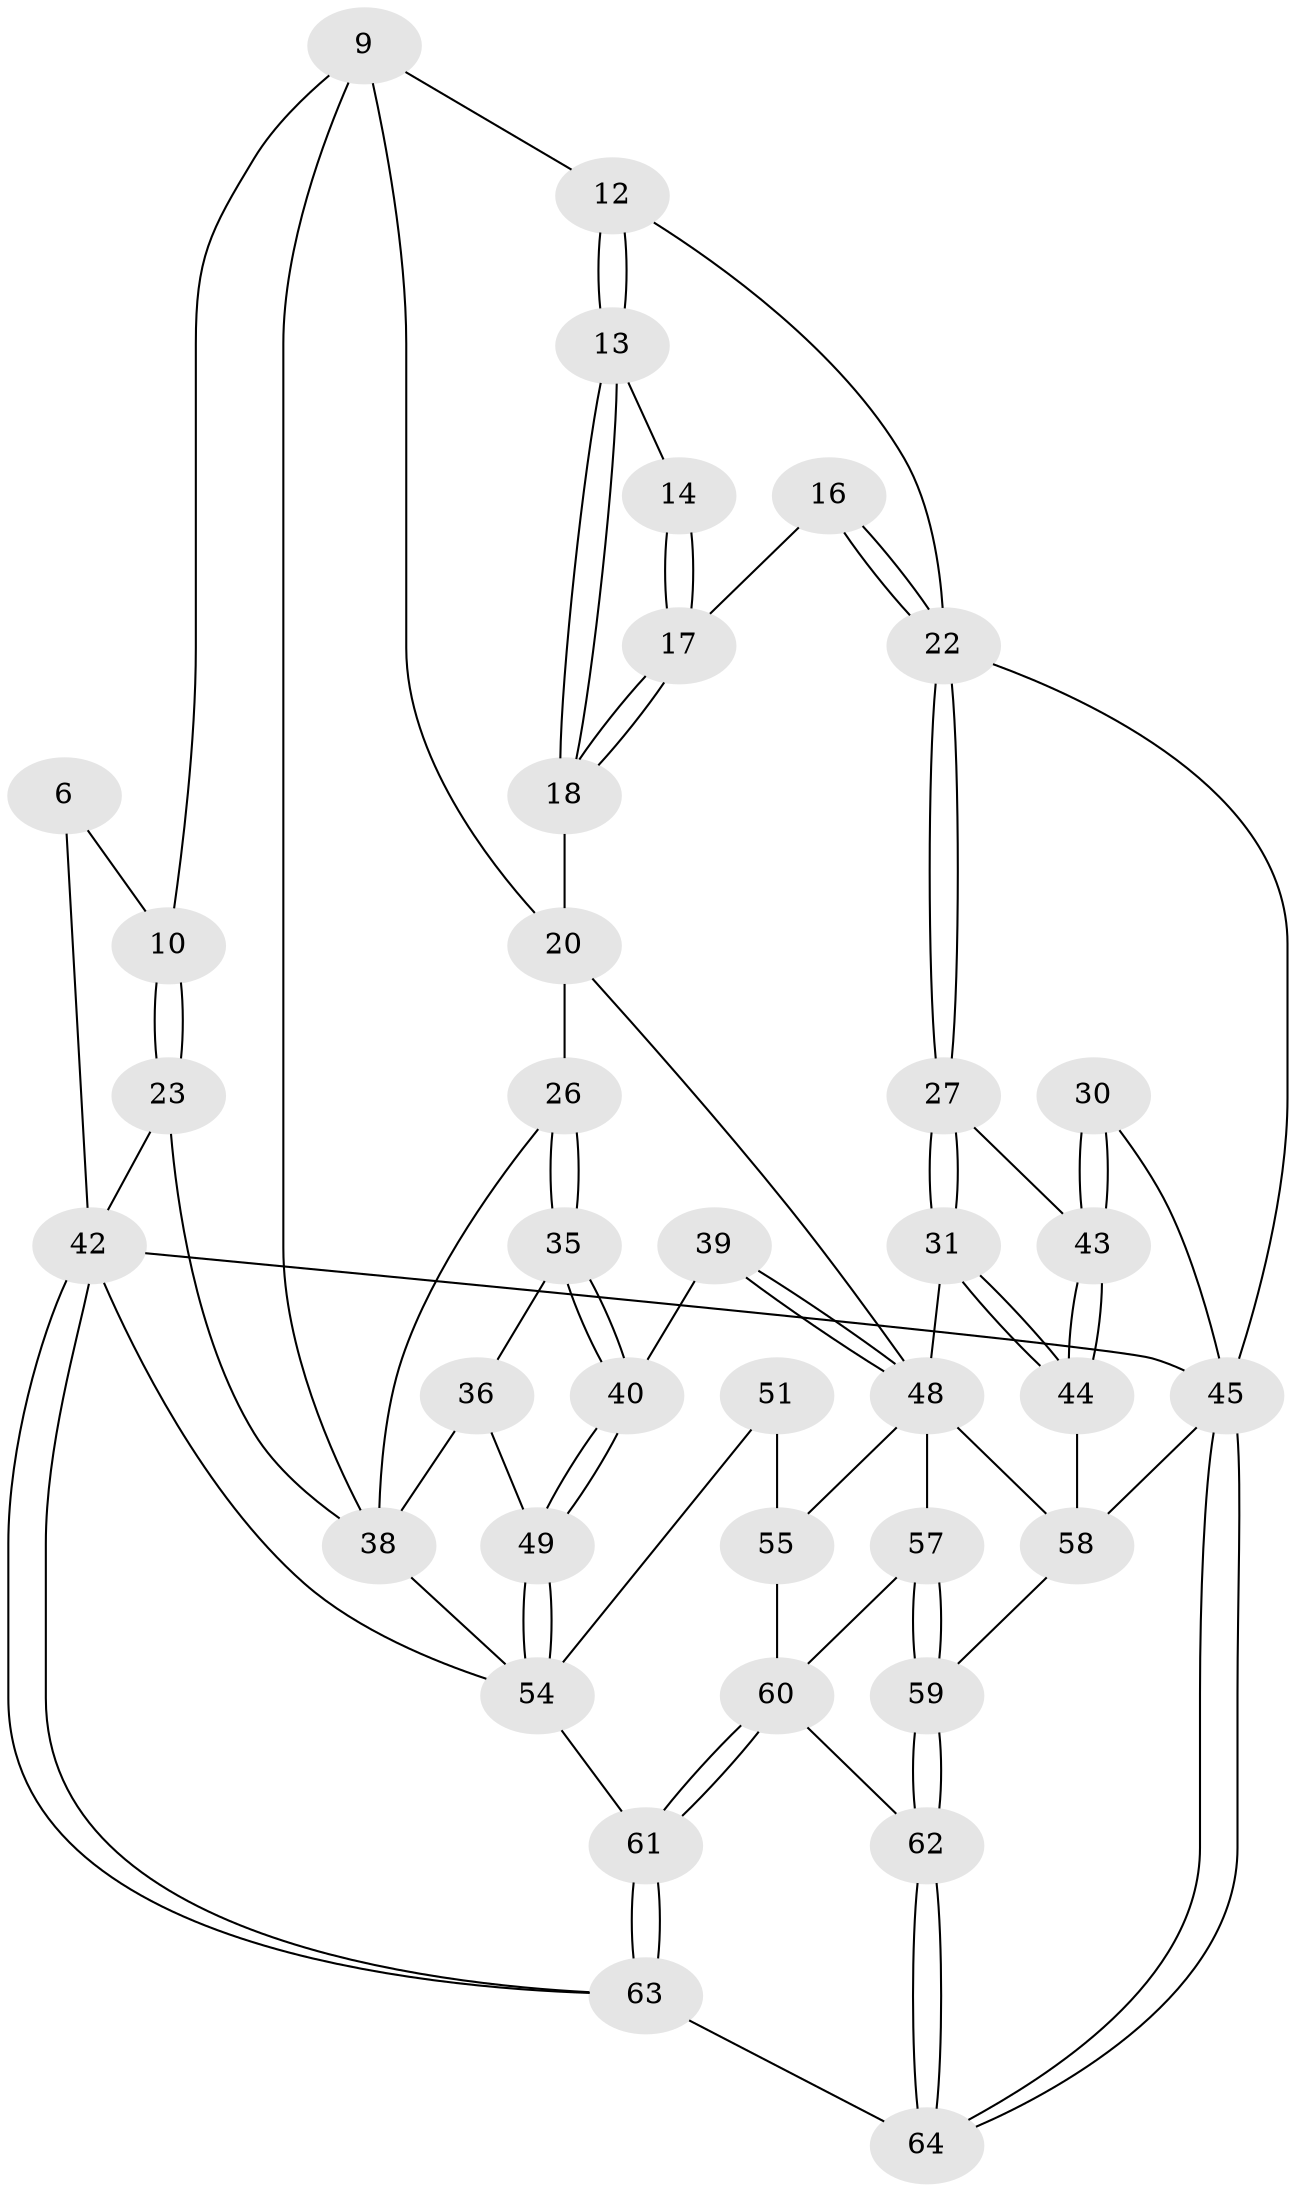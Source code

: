 // original degree distribution, {4: 0.203125, 5: 0.5, 6: 0.234375, 3: 0.0625}
// Generated by graph-tools (version 1.1) at 2025/06/03/04/25 22:06:43]
// undirected, 38 vertices, 85 edges
graph export_dot {
graph [start="1"]
  node [color=gray90,style=filled];
  6 [pos="+0.2210420315144326+0"];
  9 [pos="+0.2037542547970119+0.10528348996592718",super="+8"];
  10 [pos="+0.19823534228882084+0.0885476480406474"];
  12 [pos="+0.4717814973328255+0.11980554394209919",super="+11+7"];
  13 [pos="+0.48948016995811555+0.1320535233526733"];
  14 [pos="+0.5954243394740953+0.1396365854403405"];
  16 [pos="+0.677005479491443+0.30471584549057"];
  17 [pos="+0.6515544144509945+0.30545151736947845"];
  18 [pos="+0.5530303132449984+0.34802917506258213"];
  20 [pos="+0.2712238096696096+0.23994677332199982",super="+19"];
  22 [pos="+0.7570878029419605+0.34710360270545726",super="+21+2+15"];
  23 [pos="+0+0.1279420770177852"];
  26 [pos="+0.2121286824061045+0.34929442089385726"];
  27 [pos="+0.8250094903982989+0.4729943289272075"];
  30 [pos="+1+0.3901153993434667"];
  31 [pos="+0.8186786759999247+0.5135183068219856"];
  35 [pos="+0.207078863025228+0.3724916353169095"];
  36 [pos="+0.011964158977937664+0.5387139216533432"];
  38 [pos="+0+0.5829612882229024",super="+25+24+37"];
  39 [pos="+0.3929205772461048+0.5769041670669236"];
  40 [pos="+0.3839179580888902+0.5767545743424584"];
  42 [pos="+0+1",super="+5"];
  43 [pos="+1+0.40200381894349224",super="+28+29"];
  44 [pos="+1+0.6211365419789374"];
  45 [pos="+1+1",super="+4"];
  48 [pos="+0.40634922356637804+0.5948987751234307",super="+47+34"];
  49 [pos="+0.2791879005057537+0.6528745248928132"];
  51 [pos="+0.3844066487276426+0.7777759714817087"];
  54 [pos="+0.24173748036774953+0.7841591059604877",super="+53"];
  55 [pos="+0.456924504204991+0.7454633559899929",super="+50"];
  57 [pos="+0.5994375062395235+0.7287280568693194"];
  58 [pos="+0.8844748903510055+0.7865541165220206",super="+46"];
  59 [pos="+0.7555044373652258+0.9102426947398414"];
  60 [pos="+0.496453948028278+0.8390276563870199",super="+56"];
  61 [pos="+0.2914948451128873+0.9722881079331537"];
  62 [pos="+0.7197261015841494+0.9934090314572337"];
  63 [pos="+0.28510123772698126+1"];
  64 [pos="+0.7011244845167869+1"];
  6 -- 10;
  6 -- 42;
  9 -- 10;
  9 -- 20;
  9 -- 12;
  9 -- 38;
  10 -- 23;
  10 -- 23;
  12 -- 13;
  12 -- 13;
  12 -- 22 [weight=2];
  13 -- 14;
  13 -- 18;
  13 -- 18;
  14 -- 17;
  14 -- 17;
  16 -- 17;
  16 -- 22 [weight=2];
  16 -- 22;
  17 -- 18;
  17 -- 18;
  18 -- 20;
  20 -- 26;
  20 -- 48;
  22 -- 27;
  22 -- 27;
  22 -- 45;
  23 -- 42;
  23 -- 38;
  26 -- 35;
  26 -- 35;
  26 -- 38;
  27 -- 31;
  27 -- 31;
  27 -- 43;
  30 -- 43 [weight=2];
  30 -- 43;
  30 -- 45;
  31 -- 44;
  31 -- 44;
  31 -- 48;
  35 -- 36;
  35 -- 40;
  35 -- 40;
  36 -- 49;
  36 -- 38;
  38 -- 54 [weight=2];
  39 -- 40;
  39 -- 48 [weight=2];
  39 -- 48;
  40 -- 49;
  40 -- 49;
  42 -- 63;
  42 -- 63;
  42 -- 45 [weight=2];
  42 -- 54;
  43 -- 44;
  43 -- 44;
  44 -- 58;
  45 -- 64;
  45 -- 64;
  45 -- 58;
  48 -- 55;
  48 -- 57;
  48 -- 58;
  49 -- 54;
  49 -- 54;
  51 -- 55 [weight=2];
  51 -- 54;
  54 -- 61;
  55 -- 60;
  57 -- 59;
  57 -- 59;
  57 -- 60;
  58 -- 59;
  59 -- 62;
  59 -- 62;
  60 -- 61;
  60 -- 61;
  60 -- 62;
  61 -- 63;
  61 -- 63;
  62 -- 64;
  62 -- 64;
  63 -- 64;
}

